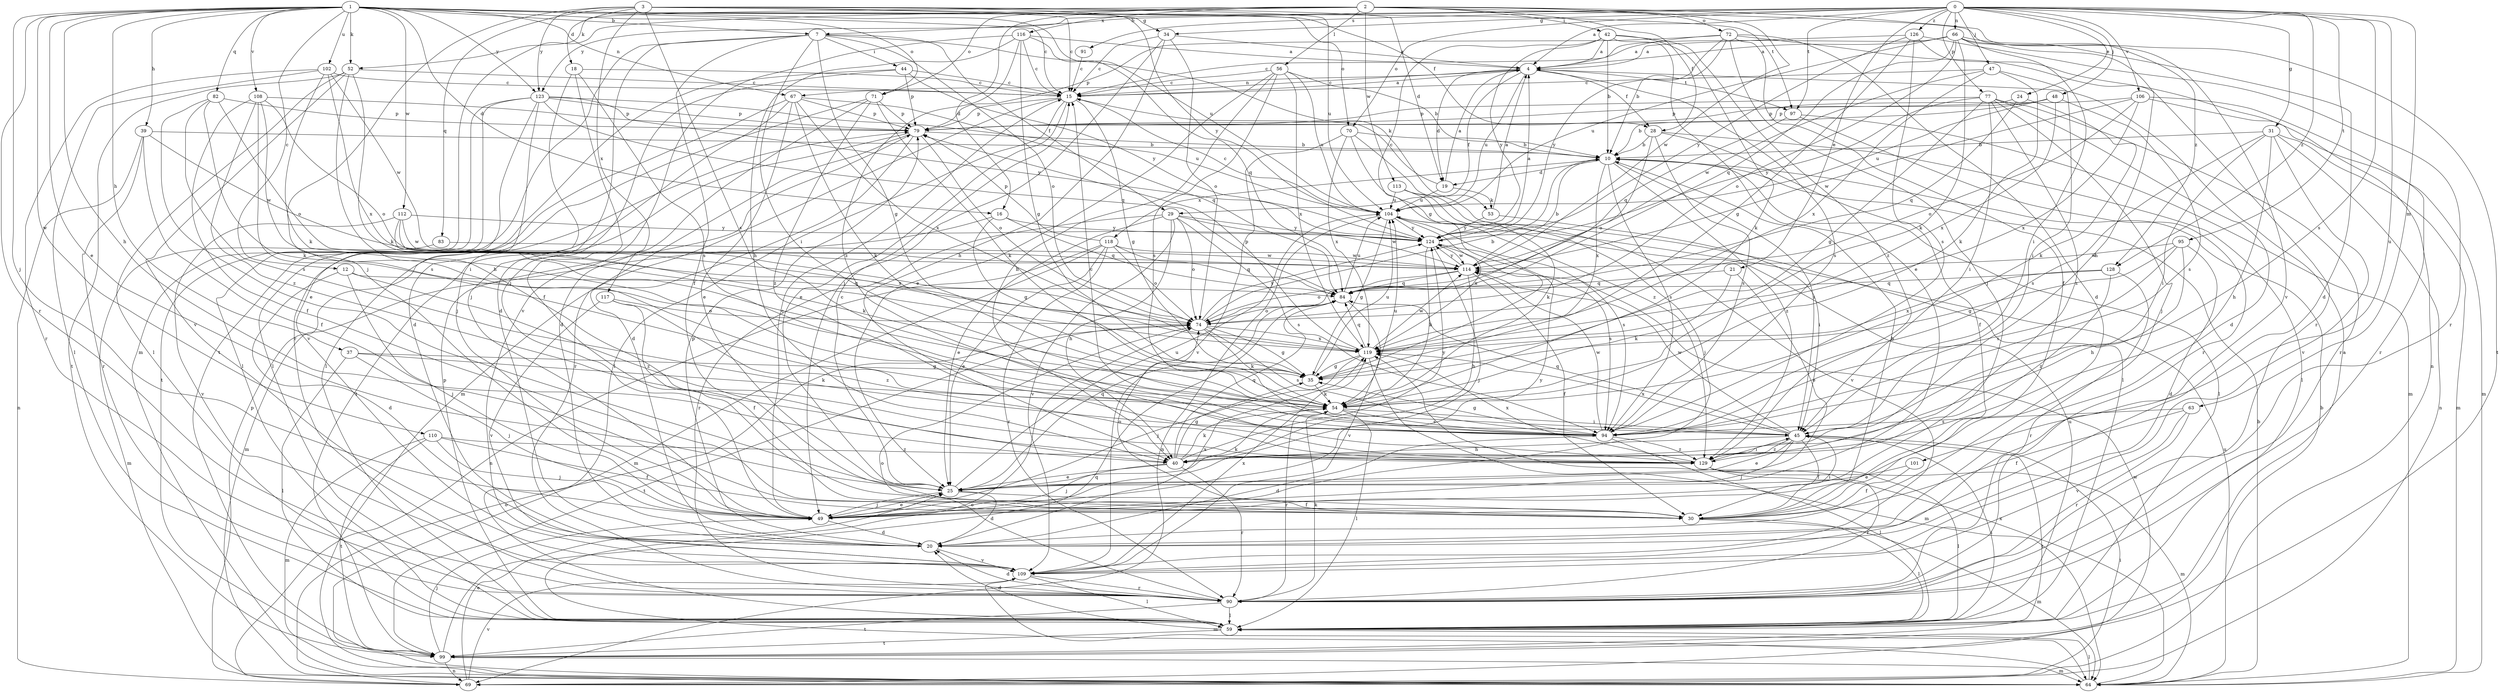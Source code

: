 strict digraph  {
0;
1;
2;
3;
4;
7;
10;
12;
15;
16;
18;
19;
20;
21;
24;
25;
28;
29;
30;
31;
34;
35;
37;
39;
40;
42;
44;
45;
47;
48;
49;
52;
53;
54;
56;
59;
63;
64;
66;
67;
69;
70;
71;
72;
74;
77;
79;
82;
83;
84;
90;
91;
94;
95;
97;
99;
101;
102;
104;
106;
108;
109;
110;
112;
113;
114;
116;
117;
118;
119;
123;
124;
126;
128;
129;
0 -> 4  [label=a];
0 -> 7  [label=b];
0 -> 21  [label=e];
0 -> 24  [label=e];
0 -> 31  [label=g];
0 -> 34  [label=g];
0 -> 47  [label=j];
0 -> 48  [label=j];
0 -> 63  [label=m];
0 -> 66  [label=n];
0 -> 70  [label=o];
0 -> 77  [label=p];
0 -> 91  [label=s];
0 -> 94  [label=s];
0 -> 95  [label=t];
0 -> 97  [label=t];
0 -> 101  [label=u];
0 -> 106  [label=v];
0 -> 123  [label=y];
0 -> 126  [label=z];
0 -> 128  [label=z];
1 -> 7  [label=b];
1 -> 12  [label=c];
1 -> 15  [label=c];
1 -> 16  [label=d];
1 -> 25  [label=e];
1 -> 28  [label=f];
1 -> 37  [label=h];
1 -> 39  [label=h];
1 -> 40  [label=h];
1 -> 49  [label=j];
1 -> 52  [label=k];
1 -> 67  [label=n];
1 -> 70  [label=o];
1 -> 71  [label=o];
1 -> 82  [label=q];
1 -> 90  [label=r];
1 -> 97  [label=t];
1 -> 102  [label=u];
1 -> 104  [label=u];
1 -> 108  [label=v];
1 -> 110  [label=w];
1 -> 112  [label=w];
1 -> 123  [label=y];
2 -> 16  [label=d];
2 -> 28  [label=f];
2 -> 42  [label=i];
2 -> 52  [label=k];
2 -> 56  [label=l];
2 -> 64  [label=m];
2 -> 71  [label=o];
2 -> 72  [label=o];
2 -> 109  [label=v];
2 -> 113  [label=w];
2 -> 114  [label=w];
2 -> 116  [label=x];
2 -> 128  [label=z];
3 -> 15  [label=c];
3 -> 18  [label=d];
3 -> 19  [label=d];
3 -> 34  [label=g];
3 -> 49  [label=j];
3 -> 83  [label=q];
3 -> 94  [label=s];
3 -> 104  [label=u];
3 -> 117  [label=x];
3 -> 123  [label=y];
3 -> 124  [label=y];
4 -> 15  [label=c];
4 -> 19  [label=d];
4 -> 28  [label=f];
4 -> 29  [label=f];
4 -> 67  [label=n];
4 -> 94  [label=s];
4 -> 97  [label=t];
4 -> 104  [label=u];
7 -> 29  [label=f];
7 -> 30  [label=f];
7 -> 35  [label=g];
7 -> 44  [label=i];
7 -> 45  [label=i];
7 -> 49  [label=j];
7 -> 53  [label=k];
7 -> 74  [label=o];
7 -> 99  [label=t];
10 -> 19  [label=d];
10 -> 45  [label=i];
10 -> 59  [label=l];
10 -> 94  [label=s];
10 -> 118  [label=x];
10 -> 119  [label=x];
10 -> 129  [label=z];
12 -> 20  [label=d];
12 -> 49  [label=j];
12 -> 84  [label=q];
12 -> 129  [label=z];
15 -> 4  [label=a];
15 -> 25  [label=e];
15 -> 35  [label=g];
15 -> 59  [label=l];
15 -> 64  [label=m];
15 -> 79  [label=p];
16 -> 35  [label=g];
16 -> 64  [label=m];
16 -> 84  [label=q];
16 -> 124  [label=y];
18 -> 15  [label=c];
18 -> 30  [label=f];
18 -> 49  [label=j];
18 -> 94  [label=s];
19 -> 4  [label=a];
19 -> 15  [label=c];
19 -> 53  [label=k];
19 -> 104  [label=u];
20 -> 79  [label=p];
20 -> 109  [label=v];
20 -> 119  [label=x];
21 -> 25  [label=e];
21 -> 54  [label=k];
21 -> 84  [label=q];
24 -> 54  [label=k];
24 -> 79  [label=p];
24 -> 84  [label=q];
25 -> 15  [label=c];
25 -> 20  [label=d];
25 -> 30  [label=f];
25 -> 49  [label=j];
25 -> 54  [label=k];
25 -> 84  [label=q];
25 -> 104  [label=u];
28 -> 10  [label=b];
28 -> 30  [label=f];
28 -> 59  [label=l];
28 -> 74  [label=o];
28 -> 94  [label=s];
29 -> 25  [label=e];
29 -> 40  [label=h];
29 -> 74  [label=o];
29 -> 90  [label=r];
29 -> 94  [label=s];
29 -> 109  [label=v];
29 -> 114  [label=w];
29 -> 124  [label=y];
30 -> 10  [label=b];
30 -> 45  [label=i];
30 -> 59  [label=l];
30 -> 64  [label=m];
30 -> 74  [label=o];
31 -> 10  [label=b];
31 -> 40  [label=h];
31 -> 45  [label=i];
31 -> 64  [label=m];
31 -> 69  [label=n];
31 -> 94  [label=s];
31 -> 109  [label=v];
34 -> 4  [label=a];
34 -> 15  [label=c];
34 -> 40  [label=h];
34 -> 49  [label=j];
34 -> 74  [label=o];
35 -> 54  [label=k];
35 -> 104  [label=u];
37 -> 35  [label=g];
37 -> 49  [label=j];
37 -> 54  [label=k];
37 -> 59  [label=l];
39 -> 10  [label=b];
39 -> 30  [label=f];
39 -> 69  [label=n];
39 -> 90  [label=r];
39 -> 114  [label=w];
40 -> 25  [label=e];
40 -> 35  [label=g];
40 -> 49  [label=j];
40 -> 54  [label=k];
40 -> 84  [label=q];
40 -> 90  [label=r];
40 -> 124  [label=y];
42 -> 4  [label=a];
42 -> 10  [label=b];
42 -> 25  [label=e];
42 -> 35  [label=g];
42 -> 54  [label=k];
42 -> 124  [label=y];
42 -> 129  [label=z];
44 -> 15  [label=c];
44 -> 20  [label=d];
44 -> 79  [label=p];
44 -> 90  [label=r];
44 -> 124  [label=y];
45 -> 25  [label=e];
45 -> 30  [label=f];
45 -> 40  [label=h];
45 -> 49  [label=j];
45 -> 84  [label=q];
45 -> 99  [label=t];
45 -> 114  [label=w];
45 -> 119  [label=x];
45 -> 129  [label=z];
47 -> 15  [label=c];
47 -> 45  [label=i];
47 -> 54  [label=k];
47 -> 114  [label=w];
47 -> 119  [label=x];
48 -> 10  [label=b];
48 -> 79  [label=p];
48 -> 94  [label=s];
48 -> 104  [label=u];
48 -> 119  [label=x];
49 -> 15  [label=c];
49 -> 20  [label=d];
49 -> 25  [label=e];
49 -> 124  [label=y];
52 -> 15  [label=c];
52 -> 40  [label=h];
52 -> 54  [label=k];
52 -> 59  [label=l];
52 -> 99  [label=t];
52 -> 109  [label=v];
53 -> 4  [label=a];
53 -> 45  [label=i];
53 -> 124  [label=y];
54 -> 45  [label=i];
54 -> 59  [label=l];
54 -> 90  [label=r];
54 -> 94  [label=s];
54 -> 104  [label=u];
56 -> 10  [label=b];
56 -> 15  [label=c];
56 -> 25  [label=e];
56 -> 40  [label=h];
56 -> 94  [label=s];
56 -> 104  [label=u];
56 -> 119  [label=x];
59 -> 4  [label=a];
59 -> 20  [label=d];
59 -> 45  [label=i];
59 -> 79  [label=p];
59 -> 99  [label=t];
59 -> 104  [label=u];
63 -> 30  [label=f];
63 -> 90  [label=r];
63 -> 94  [label=s];
63 -> 109  [label=v];
64 -> 10  [label=b];
64 -> 59  [label=l];
64 -> 74  [label=o];
64 -> 104  [label=u];
64 -> 119  [label=x];
66 -> 4  [label=a];
66 -> 15  [label=c];
66 -> 20  [label=d];
66 -> 40  [label=h];
66 -> 45  [label=i];
66 -> 54  [label=k];
66 -> 74  [label=o];
66 -> 84  [label=q];
66 -> 99  [label=t];
66 -> 104  [label=u];
67 -> 20  [label=d];
67 -> 25  [label=e];
67 -> 54  [label=k];
67 -> 59  [label=l];
67 -> 79  [label=p];
67 -> 84  [label=q];
67 -> 119  [label=x];
69 -> 25  [label=e];
69 -> 45  [label=i];
69 -> 74  [label=o];
69 -> 79  [label=p];
69 -> 109  [label=v];
69 -> 114  [label=w];
70 -> 10  [label=b];
70 -> 59  [label=l];
70 -> 109  [label=v];
70 -> 119  [label=x];
70 -> 129  [label=z];
71 -> 20  [label=d];
71 -> 54  [label=k];
71 -> 59  [label=l];
71 -> 79  [label=p];
71 -> 129  [label=z];
72 -> 4  [label=a];
72 -> 10  [label=b];
72 -> 20  [label=d];
72 -> 30  [label=f];
72 -> 49  [label=j];
72 -> 79  [label=p];
72 -> 90  [label=r];
72 -> 124  [label=y];
74 -> 10  [label=b];
74 -> 35  [label=g];
74 -> 54  [label=k];
74 -> 94  [label=s];
74 -> 99  [label=t];
74 -> 119  [label=x];
74 -> 124  [label=y];
77 -> 20  [label=d];
77 -> 35  [label=g];
77 -> 45  [label=i];
77 -> 49  [label=j];
77 -> 79  [label=p];
77 -> 90  [label=r];
77 -> 124  [label=y];
77 -> 129  [label=z];
79 -> 10  [label=b];
79 -> 20  [label=d];
79 -> 74  [label=o];
79 -> 90  [label=r];
79 -> 99  [label=t];
82 -> 25  [label=e];
82 -> 54  [label=k];
82 -> 74  [label=o];
82 -> 79  [label=p];
82 -> 94  [label=s];
83 -> 64  [label=m];
83 -> 114  [label=w];
84 -> 74  [label=o];
84 -> 104  [label=u];
84 -> 109  [label=v];
90 -> 20  [label=d];
90 -> 54  [label=k];
90 -> 59  [label=l];
90 -> 74  [label=o];
90 -> 99  [label=t];
91 -> 15  [label=c];
94 -> 15  [label=c];
94 -> 20  [label=d];
94 -> 35  [label=g];
94 -> 59  [label=l];
94 -> 114  [label=w];
94 -> 129  [label=z];
95 -> 20  [label=d];
95 -> 35  [label=g];
95 -> 40  [label=h];
95 -> 94  [label=s];
95 -> 114  [label=w];
97 -> 64  [label=m];
97 -> 84  [label=q];
97 -> 90  [label=r];
99 -> 10  [label=b];
99 -> 49  [label=j];
99 -> 64  [label=m];
99 -> 69  [label=n];
99 -> 84  [label=q];
101 -> 25  [label=e];
101 -> 30  [label=f];
102 -> 15  [label=c];
102 -> 54  [label=k];
102 -> 59  [label=l];
102 -> 90  [label=r];
102 -> 114  [label=w];
102 -> 119  [label=x];
104 -> 15  [label=c];
104 -> 35  [label=g];
104 -> 69  [label=n];
104 -> 94  [label=s];
104 -> 119  [label=x];
104 -> 124  [label=y];
106 -> 64  [label=m];
106 -> 74  [label=o];
106 -> 79  [label=p];
106 -> 90  [label=r];
106 -> 114  [label=w];
106 -> 119  [label=x];
108 -> 30  [label=f];
108 -> 45  [label=i];
108 -> 74  [label=o];
108 -> 79  [label=p];
108 -> 94  [label=s];
108 -> 129  [label=z];
109 -> 59  [label=l];
109 -> 64  [label=m];
109 -> 90  [label=r];
109 -> 119  [label=x];
110 -> 30  [label=f];
110 -> 49  [label=j];
110 -> 64  [label=m];
110 -> 99  [label=t];
110 -> 129  [label=z];
112 -> 54  [label=k];
112 -> 109  [label=v];
112 -> 114  [label=w];
112 -> 119  [label=x];
112 -> 124  [label=y];
113 -> 49  [label=j];
113 -> 54  [label=k];
113 -> 104  [label=u];
113 -> 109  [label=v];
114 -> 10  [label=b];
114 -> 30  [label=f];
114 -> 40  [label=h];
114 -> 74  [label=o];
114 -> 84  [label=q];
114 -> 124  [label=y];
116 -> 4  [label=a];
116 -> 15  [label=c];
116 -> 35  [label=g];
116 -> 40  [label=h];
116 -> 84  [label=q];
116 -> 109  [label=v];
116 -> 129  [label=z];
117 -> 30  [label=f];
117 -> 74  [label=o];
117 -> 109  [label=v];
117 -> 129  [label=z];
118 -> 25  [label=e];
118 -> 64  [label=m];
118 -> 69  [label=n];
118 -> 74  [label=o];
118 -> 79  [label=p];
118 -> 84  [label=q];
118 -> 90  [label=r];
118 -> 114  [label=w];
119 -> 35  [label=g];
119 -> 49  [label=j];
119 -> 64  [label=m];
119 -> 79  [label=p];
119 -> 84  [label=q];
119 -> 114  [label=w];
123 -> 49  [label=j];
123 -> 59  [label=l];
123 -> 79  [label=p];
123 -> 84  [label=q];
123 -> 99  [label=t];
123 -> 104  [label=u];
123 -> 109  [label=v];
123 -> 124  [label=y];
124 -> 4  [label=a];
124 -> 49  [label=j];
124 -> 54  [label=k];
124 -> 94  [label=s];
124 -> 114  [label=w];
126 -> 4  [label=a];
126 -> 35  [label=g];
126 -> 69  [label=n];
126 -> 90  [label=r];
126 -> 94  [label=s];
126 -> 124  [label=y];
128 -> 84  [label=q];
128 -> 90  [label=r];
128 -> 119  [label=x];
128 -> 129  [label=z];
129 -> 45  [label=i];
129 -> 59  [label=l];
129 -> 64  [label=m];
129 -> 90  [label=r];
129 -> 119  [label=x];
}
